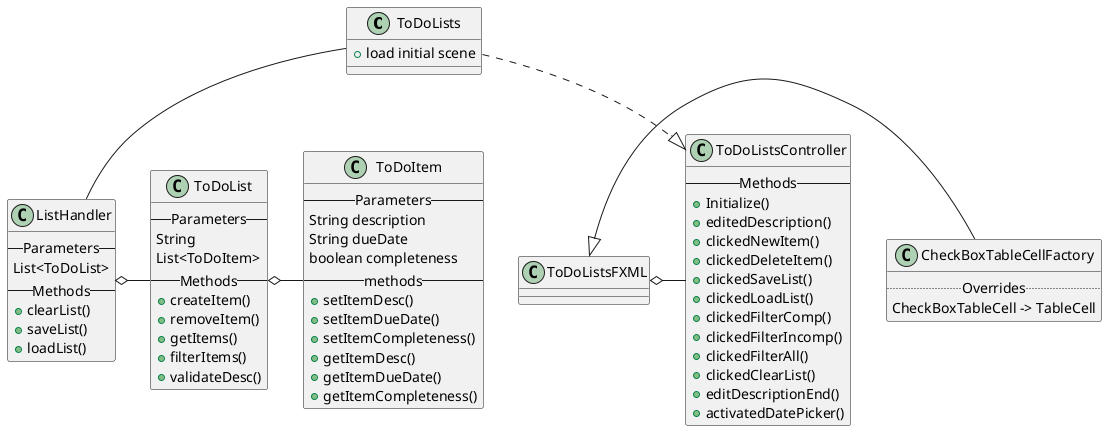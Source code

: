 @startuml
'https://plantuml.com/class-diagram

Class ToDoLists{
+load initial scene
}

Class ToDoListsController{
--Methods--
+Initialize()
+editedDescription()
+clickedNewItem()
+clickedDeleteItem()
+clickedSaveList()
+clickedLoadList()
+clickedFilterComp()
+clickedFilterIncomp()
+clickedFilterAll()
+clickedClearList()
+editDescriptionEnd()
+activatedDatePicker()
}

Class ListHandler{
--Parameters--
List<ToDoList>
--Methods--
+clearList()
+saveList()
+loadList()
}

Class ToDoList{
--Parameters--
String
List<ToDoItem>
--Methods--
+createItem()
+removeItem()
+getItems()
+filterItems()
+validateDesc()
}

Class ToDoItem{
--Parameters--
String description
String dueDate
boolean completeness
--methods--
+setItemDesc()
+setItemDueDate()
+setItemCompleteness()
+getItemDesc()
+getItemDueDate()
+getItemCompleteness()
}

Class CheckBoxTableCellFactory{
..Overrides..
CheckBoxTableCell -> TableCell
}


ToDoLists ..|> ToDoListsController
ToDoLists -- ListHandler
ListHandler o- ToDoList
ToDoList o- ToDoItem
ToDoListsFXML <|- CheckBoxTableCellFactory
ToDoListsFXML o- ToDoListsController

@enduml